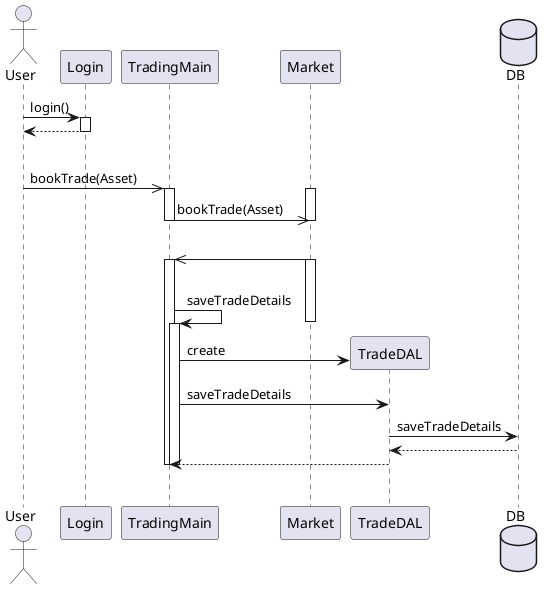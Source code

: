 NOTE: To render these, use the PlantUML plugin.

@startuml
actor User
User->Login: login()
activate Login
Login--> User
deactivate Login
|||
User->>TradingMain: bookTrade(Asset)
Activate TradingMain
activate Market
TradingMain->>Market: bookTrade(Asset)
deactivate Market
deactivate TradingMain
|||
Market->>TradingMain
activate Market
activate TradingMain
|||
TradingMain->TradingMain: saveTradeDetails
activate TradingMain
deactivate Market
TradingMain -> TradeDAL ** : create
TradingMain->TradeDAL: saveTradeDetails
database DB
TradeDAL->DB: saveTradeDetails
DB-->TradeDAL
TradeDAL-->TradingMain
|||
deactivate TradingMain
deactivate TradingMain


@enduml


@startuml
TradingMain->TradeDAL: saveTradeDetails
|||
TradeDAL-->TradingMain
|||
|||
@enduml

@startuml
actor User
User->TradingMain: bookTrade
activate TradingMain
TradingMain -> TradeDAL ** : create
TradingMain->TradeDAL: saveTradeDetails
database DB
activate TradeDAL
TradeDAL->DB: saveTradeDetails
deactivate TradeDAL
deactivate TradingMain
@enduml

@startuml
TradingMain->>Market: bookTrade(Asset)
activate Market
Activate TradingMain
deactivate Market
deactivate TradingMain
|||
|||
|||
@enduml
